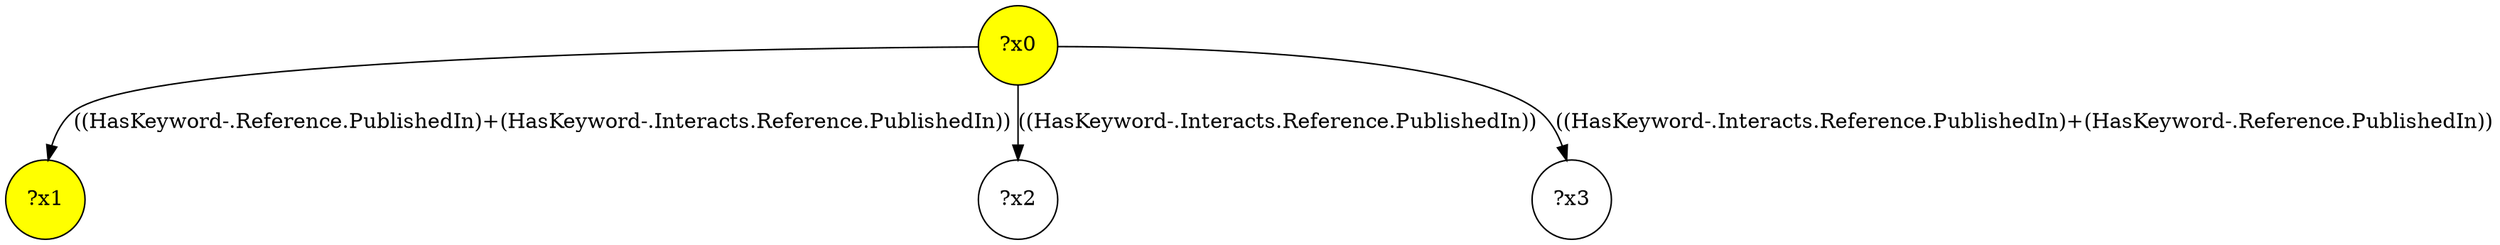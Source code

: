 digraph g {
	x0 [fillcolor="yellow", style="filled," shape=circle, label="?x0"];
	x1 [fillcolor="yellow", style="filled," shape=circle, label="?x1"];
	x0 -> x1 [label="((HasKeyword-.Reference.PublishedIn)+(HasKeyword-.Interacts.Reference.PublishedIn))"];
	x2 [shape=circle, label="?x2"];
	x0 -> x2 [label="((HasKeyword-.Interacts.Reference.PublishedIn))"];
	x3 [shape=circle, label="?x3"];
	x0 -> x3 [label="((HasKeyword-.Interacts.Reference.PublishedIn)+(HasKeyword-.Reference.PublishedIn))"];
}
